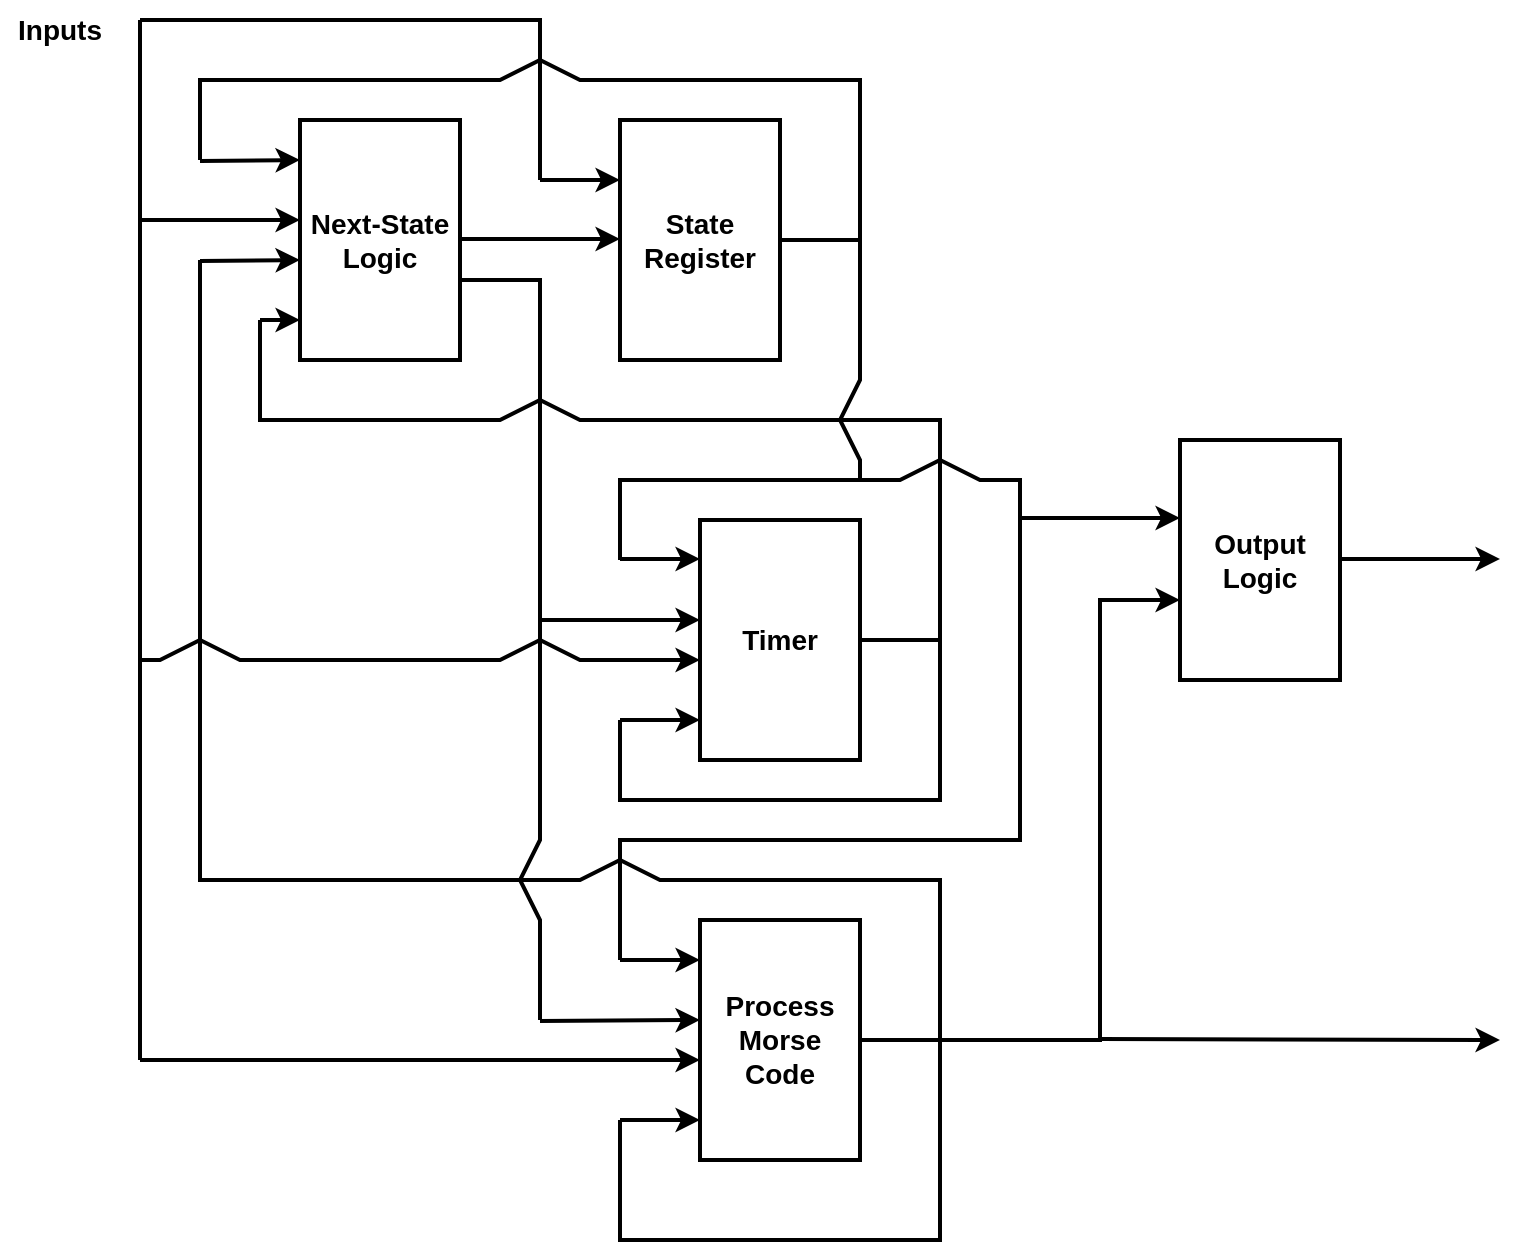 <mxfile version="24.2.3" type="device">
  <diagram name="Page-1" id="sEvLK8z7QPKMnWACqsRv">
    <mxGraphModel dx="1434" dy="754" grid="1" gridSize="10" guides="1" tooltips="1" connect="1" arrows="1" fold="1" page="1" pageScale="1" pageWidth="827" pageHeight="1169" math="0" shadow="0">
      <root>
        <mxCell id="0" />
        <mxCell id="1" parent="0" />
        <mxCell id="iCAax19Hs9CwGiajG4to-1" value="Next-State Logic" style="rounded=0;whiteSpace=wrap;html=1;strokeWidth=2;fontSize=14;fontStyle=1" vertex="1" parent="1">
          <mxGeometry x="200" y="80" width="80" height="120" as="geometry" />
        </mxCell>
        <mxCell id="iCAax19Hs9CwGiajG4to-2" value="State Register" style="rounded=0;whiteSpace=wrap;html=1;strokeWidth=2;fontSize=14;fontStyle=1" vertex="1" parent="1">
          <mxGeometry x="360" y="80" width="80" height="120" as="geometry" />
        </mxCell>
        <mxCell id="iCAax19Hs9CwGiajG4to-3" value="" style="endArrow=classic;html=1;rounded=0;strokeWidth=2;entryX=0;entryY=0.5;entryDx=0;entryDy=0;" edge="1" parent="1">
          <mxGeometry width="50" height="50" relative="1" as="geometry">
            <mxPoint x="280" y="139.5" as="sourcePoint" />
            <mxPoint x="360" y="139.5" as="targetPoint" />
          </mxGeometry>
        </mxCell>
        <mxCell id="iCAax19Hs9CwGiajG4to-4" value="" style="endArrow=classic;html=1;rounded=0;strokeWidth=2;entryX=0;entryY=0.5;entryDx=0;entryDy=0;" edge="1" parent="1">
          <mxGeometry width="50" height="50" relative="1" as="geometry">
            <mxPoint x="560" y="279" as="sourcePoint" />
            <mxPoint x="640" y="279" as="targetPoint" />
          </mxGeometry>
        </mxCell>
        <mxCell id="iCAax19Hs9CwGiajG4to-5" value="" style="endArrow=classic;html=1;rounded=0;strokeWidth=2;entryX=0;entryY=0.5;entryDx=0;entryDy=0;" edge="1" parent="1">
          <mxGeometry width="50" height="50" relative="1" as="geometry">
            <mxPoint x="320" y="110" as="sourcePoint" />
            <mxPoint x="360" y="110" as="targetPoint" />
          </mxGeometry>
        </mxCell>
        <mxCell id="iCAax19Hs9CwGiajG4to-6" value="" style="endArrow=none;html=1;rounded=0;strokeWidth=2;" edge="1" parent="1">
          <mxGeometry width="50" height="50" relative="1" as="geometry">
            <mxPoint x="320" y="110" as="sourcePoint" />
            <mxPoint x="120" y="30" as="targetPoint" />
            <Array as="points">
              <mxPoint x="320" y="30" />
            </Array>
          </mxGeometry>
        </mxCell>
        <mxCell id="iCAax19Hs9CwGiajG4to-7" value="" style="endArrow=none;html=1;rounded=0;strokeWidth=2;" edge="1" parent="1">
          <mxGeometry width="50" height="50" relative="1" as="geometry">
            <mxPoint x="120" y="30" as="sourcePoint" />
            <mxPoint x="120" y="550" as="targetPoint" />
            <Array as="points" />
          </mxGeometry>
        </mxCell>
        <mxCell id="iCAax19Hs9CwGiajG4to-8" value="Inputs" style="text;html=1;align=center;verticalAlign=middle;whiteSpace=wrap;rounded=0;fontSize=14;fontStyle=1" vertex="1" parent="1">
          <mxGeometry x="50" y="20" width="60" height="30" as="geometry" />
        </mxCell>
        <mxCell id="iCAax19Hs9CwGiajG4to-9" value="" style="endArrow=classic;html=1;rounded=0;strokeWidth=2;entryX=0;entryY=0.5;entryDx=0;entryDy=0;" edge="1" parent="1">
          <mxGeometry width="50" height="50" relative="1" as="geometry">
            <mxPoint x="120" y="130" as="sourcePoint" />
            <mxPoint x="200" y="130" as="targetPoint" />
          </mxGeometry>
        </mxCell>
        <mxCell id="iCAax19Hs9CwGiajG4to-10" value="Timer" style="rounded=0;whiteSpace=wrap;html=1;strokeWidth=2;fontSize=14;fontStyle=1" vertex="1" parent="1">
          <mxGeometry x="400" y="280" width="80" height="120" as="geometry" />
        </mxCell>
        <mxCell id="iCAax19Hs9CwGiajG4to-11" value="" style="endArrow=none;html=1;rounded=0;strokeWidth=2;entryX=1;entryY=0.5;entryDx=0;entryDy=0;endFill=0;startArrow=none;startFill=0;" edge="1" parent="1">
          <mxGeometry width="50" height="50" relative="1" as="geometry">
            <mxPoint x="180" y="180" as="sourcePoint" />
            <mxPoint x="480" y="340" as="targetPoint" />
            <Array as="points">
              <mxPoint x="180" y="230" />
              <mxPoint x="300" y="230" />
              <mxPoint x="320" y="220" />
              <mxPoint x="340" y="230" />
              <mxPoint x="520" y="230" />
              <mxPoint x="520" y="340" />
            </Array>
          </mxGeometry>
        </mxCell>
        <mxCell id="iCAax19Hs9CwGiajG4to-12" value="" style="endArrow=classic;html=1;rounded=0;strokeWidth=2;entryX=0;entryY=0.5;entryDx=0;entryDy=0;" edge="1" parent="1">
          <mxGeometry width="50" height="50" relative="1" as="geometry">
            <mxPoint x="180" y="180" as="sourcePoint" />
            <mxPoint x="200" y="180" as="targetPoint" />
          </mxGeometry>
        </mxCell>
        <mxCell id="iCAax19Hs9CwGiajG4to-13" value="" style="endArrow=none;html=1;rounded=0;strokeWidth=2;endFill=0;" edge="1" parent="1">
          <mxGeometry width="50" height="50" relative="1" as="geometry">
            <mxPoint x="280" y="160" as="sourcePoint" />
            <mxPoint x="320" y="330" as="targetPoint" />
            <Array as="points">
              <mxPoint x="320" y="160" />
              <mxPoint x="320" y="330" />
              <mxPoint x="320" y="340" />
            </Array>
          </mxGeometry>
        </mxCell>
        <mxCell id="iCAax19Hs9CwGiajG4to-14" value="" style="endArrow=classic;html=1;rounded=0;strokeWidth=2;" edge="1" parent="1">
          <mxGeometry width="50" height="50" relative="1" as="geometry">
            <mxPoint x="320" y="330" as="sourcePoint" />
            <mxPoint x="400" y="330" as="targetPoint" />
          </mxGeometry>
        </mxCell>
        <mxCell id="iCAax19Hs9CwGiajG4to-15" value="" style="endArrow=classic;html=1;rounded=0;strokeWidth=2;" edge="1" parent="1">
          <mxGeometry width="50" height="50" relative="1" as="geometry">
            <mxPoint x="150" y="150.5" as="sourcePoint" />
            <mxPoint x="200" y="150" as="targetPoint" />
          </mxGeometry>
        </mxCell>
        <mxCell id="iCAax19Hs9CwGiajG4to-16" value="" style="endArrow=none;html=1;rounded=0;strokeWidth=2;" edge="1" parent="1">
          <mxGeometry width="50" height="50" relative="1" as="geometry">
            <mxPoint x="360" y="300" as="sourcePoint" />
            <mxPoint x="480" y="140" as="targetPoint" />
            <Array as="points">
              <mxPoint x="360" y="260" />
              <mxPoint x="480" y="260" />
              <mxPoint x="480" y="250" />
              <mxPoint x="470" y="230" />
              <mxPoint x="480" y="210" />
            </Array>
          </mxGeometry>
        </mxCell>
        <mxCell id="iCAax19Hs9CwGiajG4to-17" value="" style="endArrow=classic;html=1;rounded=0;strokeWidth=2;" edge="1" parent="1">
          <mxGeometry width="50" height="50" relative="1" as="geometry">
            <mxPoint x="360" y="299.5" as="sourcePoint" />
            <mxPoint x="400" y="299.5" as="targetPoint" />
          </mxGeometry>
        </mxCell>
        <mxCell id="iCAax19Hs9CwGiajG4to-18" value="" style="endArrow=classic;html=1;rounded=0;strokeWidth=2;" edge="1" parent="1">
          <mxGeometry width="50" height="50" relative="1" as="geometry">
            <mxPoint x="150" y="100.5" as="sourcePoint" />
            <mxPoint x="200" y="100" as="targetPoint" />
          </mxGeometry>
        </mxCell>
        <mxCell id="iCAax19Hs9CwGiajG4to-19" value="" style="endArrow=none;html=1;rounded=0;strokeWidth=2;exitX=1;exitY=0.5;exitDx=0;exitDy=0;" edge="1" parent="1" source="iCAax19Hs9CwGiajG4to-2">
          <mxGeometry width="50" height="50" relative="1" as="geometry">
            <mxPoint x="150" as="sourcePoint" />
            <mxPoint x="150" y="100" as="targetPoint" />
            <Array as="points">
              <mxPoint x="480" y="140" />
              <mxPoint x="480" y="60" />
              <mxPoint x="340" y="60" />
              <mxPoint x="320" y="50" />
              <mxPoint x="300" y="60" />
              <mxPoint x="150" y="60" />
            </Array>
          </mxGeometry>
        </mxCell>
        <mxCell id="iCAax19Hs9CwGiajG4to-20" value="" style="endArrow=classic;html=1;rounded=0;strokeWidth=2;entryX=0;entryY=0.5;entryDx=0;entryDy=0;" edge="1" parent="1">
          <mxGeometry width="50" height="50" relative="1" as="geometry">
            <mxPoint x="120" y="350" as="sourcePoint" />
            <mxPoint x="400" y="350" as="targetPoint" />
            <Array as="points">
              <mxPoint x="130" y="350" />
              <mxPoint x="150" y="340" />
              <mxPoint x="170" y="350" />
              <mxPoint x="300" y="350" />
              <mxPoint x="320" y="340" />
              <mxPoint x="340" y="350" />
            </Array>
          </mxGeometry>
        </mxCell>
        <mxCell id="iCAax19Hs9CwGiajG4to-21" value="Output Logic" style="rounded=0;whiteSpace=wrap;html=1;strokeWidth=2;fontSize=14;fontStyle=1" vertex="1" parent="1">
          <mxGeometry x="640" y="240" width="80" height="120" as="geometry" />
        </mxCell>
        <mxCell id="iCAax19Hs9CwGiajG4to-22" value="" style="endArrow=classic;html=1;rounded=0;strokeWidth=2;entryX=0;entryY=0.5;entryDx=0;entryDy=0;" edge="1" parent="1">
          <mxGeometry width="50" height="50" relative="1" as="geometry">
            <mxPoint x="520" y="540" as="sourcePoint" />
            <mxPoint x="640" y="320" as="targetPoint" />
            <Array as="points">
              <mxPoint x="600" y="540" />
              <mxPoint x="600" y="320" />
            </Array>
          </mxGeometry>
        </mxCell>
        <mxCell id="iCAax19Hs9CwGiajG4to-23" value="Process Morse Code" style="rounded=0;whiteSpace=wrap;html=1;strokeWidth=2;fontSize=14;fontStyle=1" vertex="1" parent="1">
          <mxGeometry x="400" y="480" width="80" height="120" as="geometry" />
        </mxCell>
        <mxCell id="iCAax19Hs9CwGiajG4to-24" value="" style="endArrow=none;html=1;rounded=0;strokeWidth=2;" edge="1" parent="1">
          <mxGeometry width="50" height="50" relative="1" as="geometry">
            <mxPoint x="480" y="260" as="sourcePoint" />
            <mxPoint x="360" y="500" as="targetPoint" />
            <Array as="points">
              <mxPoint x="500" y="260" />
              <mxPoint x="520" y="250" />
              <mxPoint x="540" y="260" />
              <mxPoint x="560" y="260" />
              <mxPoint x="560" y="440" />
              <mxPoint x="360" y="440" />
            </Array>
          </mxGeometry>
        </mxCell>
        <mxCell id="iCAax19Hs9CwGiajG4to-25" value="" style="endArrow=classic;html=1;rounded=0;strokeWidth=2;" edge="1" parent="1">
          <mxGeometry width="50" height="50" relative="1" as="geometry">
            <mxPoint x="360" y="500" as="sourcePoint" />
            <mxPoint x="400" y="500" as="targetPoint" />
          </mxGeometry>
        </mxCell>
        <mxCell id="iCAax19Hs9CwGiajG4to-26" value="" style="endArrow=classic;html=1;rounded=0;strokeWidth=2;" edge="1" parent="1">
          <mxGeometry width="50" height="50" relative="1" as="geometry">
            <mxPoint x="360" y="580" as="sourcePoint" />
            <mxPoint x="400" y="580" as="targetPoint" />
          </mxGeometry>
        </mxCell>
        <mxCell id="iCAax19Hs9CwGiajG4to-29" value="" style="endArrow=none;html=1;rounded=0;strokeWidth=2;entryX=1;entryY=0.5;entryDx=0;entryDy=0;" edge="1" parent="1" target="iCAax19Hs9CwGiajG4to-23">
          <mxGeometry width="50" height="50" relative="1" as="geometry">
            <mxPoint x="150" y="150" as="sourcePoint" />
            <mxPoint x="150" y="490" as="targetPoint" />
            <Array as="points">
              <mxPoint x="150" y="460" />
              <mxPoint x="340" y="460" />
              <mxPoint x="360" y="450" />
              <mxPoint x="380" y="460" />
              <mxPoint x="520" y="460" />
              <mxPoint x="520" y="510" />
              <mxPoint x="520" y="540" />
            </Array>
          </mxGeometry>
        </mxCell>
        <mxCell id="iCAax19Hs9CwGiajG4to-30" value="" style="endArrow=classic;html=1;rounded=0;strokeWidth=2;" edge="1" parent="1">
          <mxGeometry width="50" height="50" relative="1" as="geometry">
            <mxPoint x="320" y="530.5" as="sourcePoint" />
            <mxPoint x="400" y="530" as="targetPoint" />
          </mxGeometry>
        </mxCell>
        <mxCell id="iCAax19Hs9CwGiajG4to-31" value="" style="endArrow=none;html=1;rounded=0;strokeWidth=2;" edge="1" parent="1">
          <mxGeometry width="50" height="50" relative="1" as="geometry">
            <mxPoint x="320" y="340" as="sourcePoint" />
            <mxPoint x="320" y="530" as="targetPoint" />
            <Array as="points">
              <mxPoint x="320" y="350" />
              <mxPoint x="320" y="390" />
              <mxPoint x="320" y="440" />
              <mxPoint x="310" y="460" />
              <mxPoint x="320" y="480" />
            </Array>
          </mxGeometry>
        </mxCell>
        <mxCell id="iCAax19Hs9CwGiajG4to-32" value="" style="endArrow=classic;html=1;rounded=0;strokeWidth=2;entryX=0;entryY=0.5;entryDx=0;entryDy=0;" edge="1" parent="1">
          <mxGeometry width="50" height="50" relative="1" as="geometry">
            <mxPoint x="720" y="299.5" as="sourcePoint" />
            <mxPoint x="800" y="299.5" as="targetPoint" />
          </mxGeometry>
        </mxCell>
        <mxCell id="iCAax19Hs9CwGiajG4to-33" value="" style="endArrow=classic;html=1;rounded=0;strokeWidth=2;" edge="1" parent="1">
          <mxGeometry width="50" height="50" relative="1" as="geometry">
            <mxPoint x="600" y="539.5" as="sourcePoint" />
            <mxPoint x="800" y="540" as="targetPoint" />
          </mxGeometry>
        </mxCell>
        <mxCell id="iCAax19Hs9CwGiajG4to-34" value="" style="endArrow=classic;html=1;rounded=0;strokeWidth=2;" edge="1" parent="1">
          <mxGeometry width="50" height="50" relative="1" as="geometry">
            <mxPoint x="120" y="550" as="sourcePoint" />
            <mxPoint x="400" y="550" as="targetPoint" />
          </mxGeometry>
        </mxCell>
        <mxCell id="iCAax19Hs9CwGiajG4to-37" value="" style="endArrow=none;html=1;rounded=0;strokeWidth=2;" edge="1" parent="1">
          <mxGeometry width="50" height="50" relative="1" as="geometry">
            <mxPoint x="520" y="540" as="sourcePoint" />
            <mxPoint x="360" y="580" as="targetPoint" />
            <Array as="points">
              <mxPoint x="520" y="640" />
              <mxPoint x="360" y="640" />
            </Array>
          </mxGeometry>
        </mxCell>
        <mxCell id="iCAax19Hs9CwGiajG4to-38" value="" style="endArrow=classic;html=1;rounded=0;strokeWidth=2;" edge="1" parent="1">
          <mxGeometry width="50" height="50" relative="1" as="geometry">
            <mxPoint x="360" y="380" as="sourcePoint" />
            <mxPoint x="400" y="380" as="targetPoint" />
          </mxGeometry>
        </mxCell>
        <mxCell id="iCAax19Hs9CwGiajG4to-39" value="" style="endArrow=none;html=1;rounded=0;strokeWidth=2;" edge="1" parent="1">
          <mxGeometry width="50" height="50" relative="1" as="geometry">
            <mxPoint x="360" y="380" as="sourcePoint" />
            <mxPoint x="520" y="340" as="targetPoint" />
            <Array as="points">
              <mxPoint x="360" y="420" />
              <mxPoint x="520" y="420" />
            </Array>
          </mxGeometry>
        </mxCell>
      </root>
    </mxGraphModel>
  </diagram>
</mxfile>
